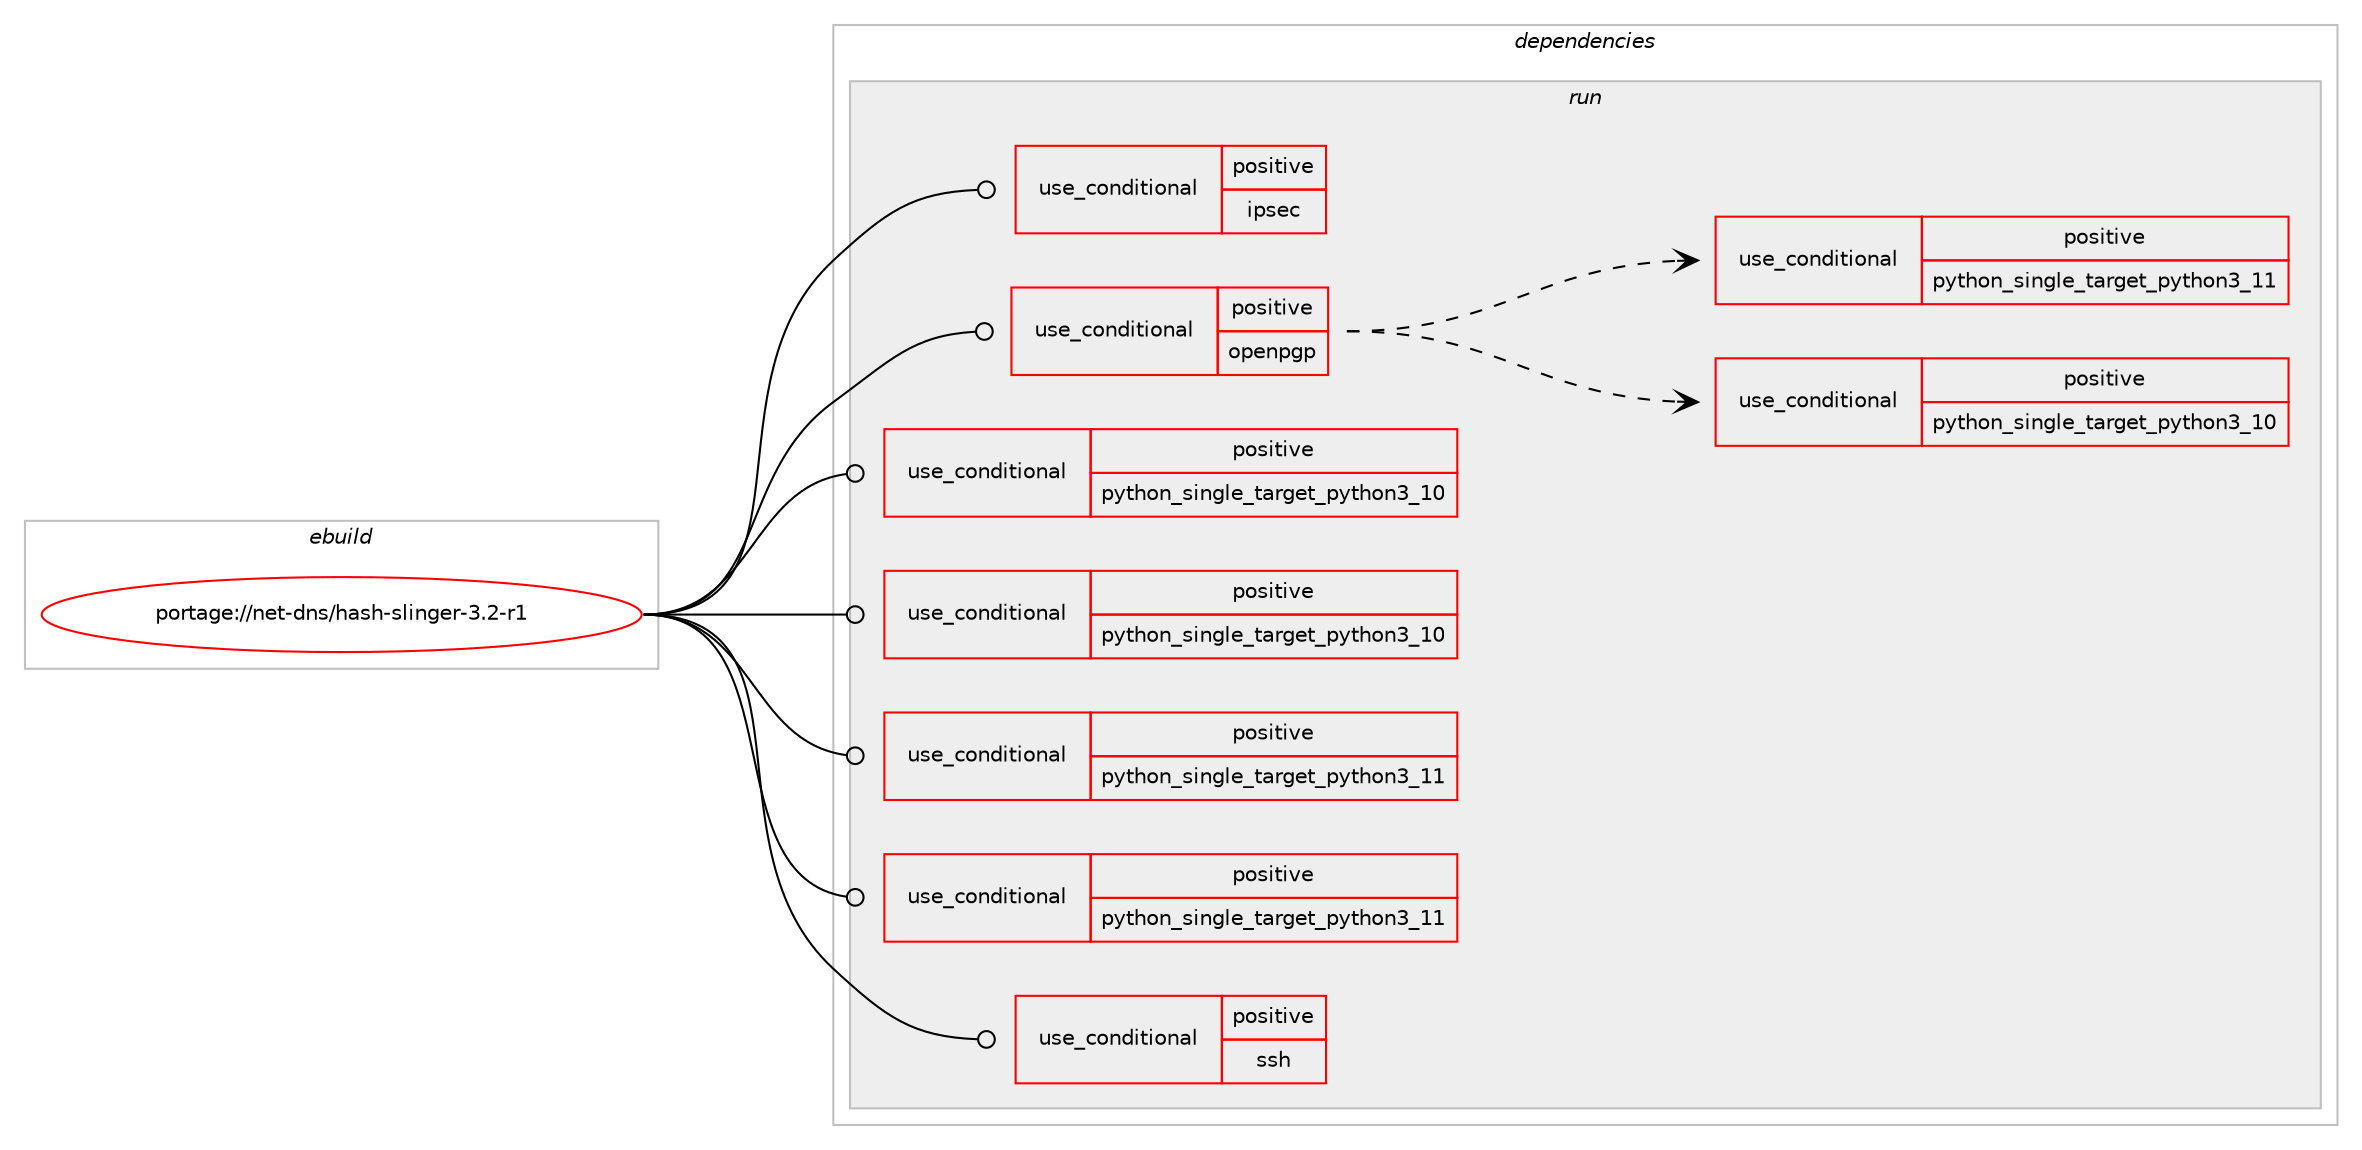 digraph prolog {

# *************
# Graph options
# *************

newrank=true;
concentrate=true;
compound=true;
graph [rankdir=LR,fontname=Helvetica,fontsize=10,ranksep=1.5];#, ranksep=2.5, nodesep=0.2];
edge  [arrowhead=vee];
node  [fontname=Helvetica,fontsize=10];

# **********
# The ebuild
# **********

subgraph cluster_leftcol {
color=gray;
rank=same;
label=<<i>ebuild</i>>;
id [label="portage://net-dns/hash-slinger-3.2-r1", color=red, width=4, href="../net-dns/hash-slinger-3.2-r1.svg"];
}

# ****************
# The dependencies
# ****************

subgraph cluster_midcol {
color=gray;
label=<<i>dependencies</i>>;
subgraph cluster_compile {
fillcolor="#eeeeee";
style=filled;
label=<<i>compile</i>>;
}
subgraph cluster_compileandrun {
fillcolor="#eeeeee";
style=filled;
label=<<i>compile and run</i>>;
}
subgraph cluster_run {
fillcolor="#eeeeee";
style=filled;
label=<<i>run</i>>;
subgraph cond87148 {
dependency176727 [label=<<TABLE BORDER="0" CELLBORDER="1" CELLSPACING="0" CELLPADDING="4"><TR><TD ROWSPAN="3" CELLPADDING="10">use_conditional</TD></TR><TR><TD>positive</TD></TR><TR><TD>ipsec</TD></TR></TABLE>>, shape=none, color=red];
# *** BEGIN UNKNOWN DEPENDENCY TYPE (TODO) ***
# dependency176727 -> package_dependency(portage://net-dns/hash-slinger-3.2-r1,run,no,net-vpn,libreswan,none,[,,],[],[use(enable(dnssec),none)])
# *** END UNKNOWN DEPENDENCY TYPE (TODO) ***

}
id:e -> dependency176727:w [weight=20,style="solid",arrowhead="odot"];
subgraph cond87149 {
dependency176728 [label=<<TABLE BORDER="0" CELLBORDER="1" CELLSPACING="0" CELLPADDING="4"><TR><TD ROWSPAN="3" CELLPADDING="10">use_conditional</TD></TR><TR><TD>positive</TD></TR><TR><TD>openpgp</TD></TR></TABLE>>, shape=none, color=red];
subgraph cond87150 {
dependency176729 [label=<<TABLE BORDER="0" CELLBORDER="1" CELLSPACING="0" CELLPADDING="4"><TR><TD ROWSPAN="3" CELLPADDING="10">use_conditional</TD></TR><TR><TD>positive</TD></TR><TR><TD>python_single_target_python3_10</TD></TR></TABLE>>, shape=none, color=red];
# *** BEGIN UNKNOWN DEPENDENCY TYPE (TODO) ***
# dependency176729 -> package_dependency(portage://net-dns/hash-slinger-3.2-r1,run,no,dev-python,python-gnupg,none,[,,],[],[use(enable(python_targets_python3_10),negative)])
# *** END UNKNOWN DEPENDENCY TYPE (TODO) ***

}
dependency176728:e -> dependency176729:w [weight=20,style="dashed",arrowhead="vee"];
subgraph cond87151 {
dependency176730 [label=<<TABLE BORDER="0" CELLBORDER="1" CELLSPACING="0" CELLPADDING="4"><TR><TD ROWSPAN="3" CELLPADDING="10">use_conditional</TD></TR><TR><TD>positive</TD></TR><TR><TD>python_single_target_python3_11</TD></TR></TABLE>>, shape=none, color=red];
# *** BEGIN UNKNOWN DEPENDENCY TYPE (TODO) ***
# dependency176730 -> package_dependency(portage://net-dns/hash-slinger-3.2-r1,run,no,dev-python,python-gnupg,none,[,,],[],[use(enable(python_targets_python3_11),negative)])
# *** END UNKNOWN DEPENDENCY TYPE (TODO) ***

}
dependency176728:e -> dependency176730:w [weight=20,style="dashed",arrowhead="vee"];
}
id:e -> dependency176728:w [weight=20,style="solid",arrowhead="odot"];
subgraph cond87152 {
dependency176731 [label=<<TABLE BORDER="0" CELLBORDER="1" CELLSPACING="0" CELLPADDING="4"><TR><TD ROWSPAN="3" CELLPADDING="10">use_conditional</TD></TR><TR><TD>positive</TD></TR><TR><TD>python_single_target_python3_10</TD></TR></TABLE>>, shape=none, color=red];
# *** BEGIN UNKNOWN DEPENDENCY TYPE (TODO) ***
# dependency176731 -> package_dependency(portage://net-dns/hash-slinger-3.2-r1,run,no,dev-lang,python,none,[,,],[slot(3.10)],[])
# *** END UNKNOWN DEPENDENCY TYPE (TODO) ***

}
id:e -> dependency176731:w [weight=20,style="solid",arrowhead="odot"];
subgraph cond87153 {
dependency176732 [label=<<TABLE BORDER="0" CELLBORDER="1" CELLSPACING="0" CELLPADDING="4"><TR><TD ROWSPAN="3" CELLPADDING="10">use_conditional</TD></TR><TR><TD>positive</TD></TR><TR><TD>python_single_target_python3_10</TD></TR></TABLE>>, shape=none, color=red];
# *** BEGIN UNKNOWN DEPENDENCY TYPE (TODO) ***
# dependency176732 -> package_dependency(portage://net-dns/hash-slinger-3.2-r1,run,no,dev-python,dnspython,none,[,,],[],[use(enable(python_targets_python3_10),negative)])
# *** END UNKNOWN DEPENDENCY TYPE (TODO) ***

# *** BEGIN UNKNOWN DEPENDENCY TYPE (TODO) ***
# dependency176732 -> package_dependency(portage://net-dns/hash-slinger-3.2-r1,run,no,dev-python,ipaddr,none,[,,],[],[use(enable(python_targets_python3_10),negative)])
# *** END UNKNOWN DEPENDENCY TYPE (TODO) ***

# *** BEGIN UNKNOWN DEPENDENCY TYPE (TODO) ***
# dependency176732 -> package_dependency(portage://net-dns/hash-slinger-3.2-r1,run,no,dev-python,m2crypto,none,[,,],[],[use(enable(python_targets_python3_10),negative)])
# *** END UNKNOWN DEPENDENCY TYPE (TODO) ***

}
id:e -> dependency176732:w [weight=20,style="solid",arrowhead="odot"];
subgraph cond87154 {
dependency176733 [label=<<TABLE BORDER="0" CELLBORDER="1" CELLSPACING="0" CELLPADDING="4"><TR><TD ROWSPAN="3" CELLPADDING="10">use_conditional</TD></TR><TR><TD>positive</TD></TR><TR><TD>python_single_target_python3_11</TD></TR></TABLE>>, shape=none, color=red];
# *** BEGIN UNKNOWN DEPENDENCY TYPE (TODO) ***
# dependency176733 -> package_dependency(portage://net-dns/hash-slinger-3.2-r1,run,no,dev-lang,python,none,[,,],[slot(3.11)],[])
# *** END UNKNOWN DEPENDENCY TYPE (TODO) ***

}
id:e -> dependency176733:w [weight=20,style="solid",arrowhead="odot"];
subgraph cond87155 {
dependency176734 [label=<<TABLE BORDER="0" CELLBORDER="1" CELLSPACING="0" CELLPADDING="4"><TR><TD ROWSPAN="3" CELLPADDING="10">use_conditional</TD></TR><TR><TD>positive</TD></TR><TR><TD>python_single_target_python3_11</TD></TR></TABLE>>, shape=none, color=red];
# *** BEGIN UNKNOWN DEPENDENCY TYPE (TODO) ***
# dependency176734 -> package_dependency(portage://net-dns/hash-slinger-3.2-r1,run,no,dev-python,dnspython,none,[,,],[],[use(enable(python_targets_python3_11),negative)])
# *** END UNKNOWN DEPENDENCY TYPE (TODO) ***

# *** BEGIN UNKNOWN DEPENDENCY TYPE (TODO) ***
# dependency176734 -> package_dependency(portage://net-dns/hash-slinger-3.2-r1,run,no,dev-python,ipaddr,none,[,,],[],[use(enable(python_targets_python3_11),negative)])
# *** END UNKNOWN DEPENDENCY TYPE (TODO) ***

# *** BEGIN UNKNOWN DEPENDENCY TYPE (TODO) ***
# dependency176734 -> package_dependency(portage://net-dns/hash-slinger-3.2-r1,run,no,dev-python,m2crypto,none,[,,],[],[use(enable(python_targets_python3_11),negative)])
# *** END UNKNOWN DEPENDENCY TYPE (TODO) ***

}
id:e -> dependency176734:w [weight=20,style="solid",arrowhead="odot"];
subgraph cond87156 {
dependency176735 [label=<<TABLE BORDER="0" CELLBORDER="1" CELLSPACING="0" CELLPADDING="4"><TR><TD ROWSPAN="3" CELLPADDING="10">use_conditional</TD></TR><TR><TD>positive</TD></TR><TR><TD>ssh</TD></TR></TABLE>>, shape=none, color=red];
# *** BEGIN UNKNOWN DEPENDENCY TYPE (TODO) ***
# dependency176735 -> package_dependency(portage://net-dns/hash-slinger-3.2-r1,run,no,virtual,openssh,none,[,,],[],[])
# *** END UNKNOWN DEPENDENCY TYPE (TODO) ***

}
id:e -> dependency176735:w [weight=20,style="solid",arrowhead="odot"];
# *** BEGIN UNKNOWN DEPENDENCY TYPE (TODO) ***
# id -> package_dependency(portage://net-dns/hash-slinger-3.2-r1,run,no,net-dns,unbound,none,[,,],[],[use(enable(python),none),use(optenable(python_single_target_python3_10),negative),use(optenable(python_single_target_python3_11),negative)])
# *** END UNKNOWN DEPENDENCY TYPE (TODO) ***

}
}

# **************
# The candidates
# **************

subgraph cluster_choices {
rank=same;
color=gray;
label=<<i>candidates</i>>;

}

}

